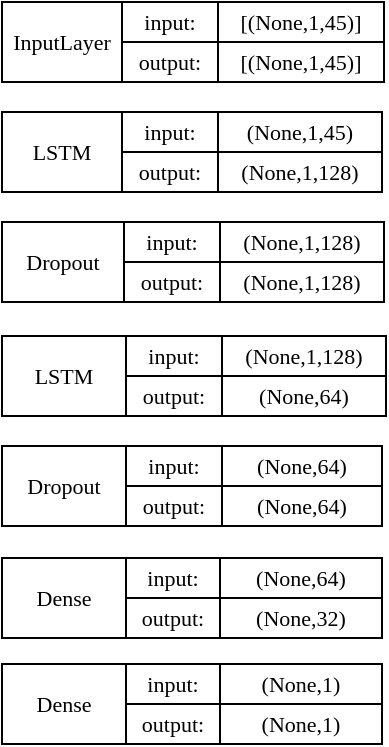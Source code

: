 <mxfile version="24.0.5" type="github">
  <diagram name="第 1 页" id="v9RPSZmyG27nppwmcgUL">
    <mxGraphModel dx="500" dy="269" grid="1" gridSize="10" guides="1" tooltips="1" connect="1" arrows="1" fold="1" page="1" pageScale="1" pageWidth="827" pageHeight="1169" math="0" shadow="0">
      <root>
        <mxCell id="0" />
        <mxCell id="1" parent="0" />
        <mxCell id="kB9ZSQ4HwHI6c62khaqU-4" value="&lt;font face=&quot;Times New Roman&quot; style=&quot;font-size: 11px;&quot;&gt;InputLayer&lt;/font&gt;" style="rounded=0;whiteSpace=wrap;html=1;" parent="1" vertex="1">
          <mxGeometry x="140" y="130" width="60" height="40" as="geometry" />
        </mxCell>
        <mxCell id="5W37KTwOWcpMK6efWmW7-2" value="" style="shape=table;startSize=0;container=1;collapsible=0;childLayout=tableLayout;" vertex="1" parent="1">
          <mxGeometry x="200" y="130" width="131" height="40" as="geometry" />
        </mxCell>
        <mxCell id="5W37KTwOWcpMK6efWmW7-3" value="" style="shape=tableRow;horizontal=0;startSize=0;swimlaneHead=0;swimlaneBody=0;strokeColor=inherit;top=0;left=0;bottom=0;right=0;collapsible=0;dropTarget=0;fillColor=none;points=[[0,0.5],[1,0.5]];portConstraint=eastwest;" vertex="1" parent="5W37KTwOWcpMK6efWmW7-2">
          <mxGeometry width="131" height="20" as="geometry" />
        </mxCell>
        <mxCell id="5W37KTwOWcpMK6efWmW7-4" value="&lt;font style=&quot;vertical-align: inherit;&quot;&gt;&lt;font face=&quot;Times New Roman&quot; style=&quot;vertical-align: inherit; font-size: 11px;&quot;&gt;input:&lt;/font&gt;&lt;/font&gt;" style="shape=partialRectangle;html=1;whiteSpace=wrap;connectable=0;strokeColor=inherit;overflow=hidden;fillColor=none;top=0;left=0;bottom=0;right=0;pointerEvents=1;" vertex="1" parent="5W37KTwOWcpMK6efWmW7-3">
          <mxGeometry width="48" height="20" as="geometry">
            <mxRectangle width="48" height="20" as="alternateBounds" />
          </mxGeometry>
        </mxCell>
        <mxCell id="5W37KTwOWcpMK6efWmW7-5" value="&lt;font face=&quot;Times New Roman&quot; style=&quot;font-size: 11px;&quot;&gt;[(None,1,45)]&lt;/font&gt;" style="shape=partialRectangle;html=1;whiteSpace=wrap;connectable=0;strokeColor=inherit;overflow=hidden;fillColor=none;top=0;left=0;bottom=0;right=0;pointerEvents=1;" vertex="1" parent="5W37KTwOWcpMK6efWmW7-3">
          <mxGeometry x="48" width="83" height="20" as="geometry">
            <mxRectangle width="83" height="20" as="alternateBounds" />
          </mxGeometry>
        </mxCell>
        <mxCell id="5W37KTwOWcpMK6efWmW7-6" value="" style="shape=tableRow;horizontal=0;startSize=0;swimlaneHead=0;swimlaneBody=0;strokeColor=inherit;top=0;left=0;bottom=0;right=0;collapsible=0;dropTarget=0;fillColor=none;points=[[0,0.5],[1,0.5]];portConstraint=eastwest;" vertex="1" parent="5W37KTwOWcpMK6efWmW7-2">
          <mxGeometry y="20" width="131" height="20" as="geometry" />
        </mxCell>
        <mxCell id="5W37KTwOWcpMK6efWmW7-7" value="&lt;font face=&quot;Times New Roman&quot; style=&quot;font-size: 11px;&quot;&gt;output:&lt;/font&gt;" style="shape=partialRectangle;html=1;whiteSpace=wrap;connectable=0;strokeColor=inherit;overflow=hidden;fillColor=none;top=0;left=0;bottom=0;right=0;pointerEvents=1;" vertex="1" parent="5W37KTwOWcpMK6efWmW7-6">
          <mxGeometry width="48" height="20" as="geometry">
            <mxRectangle width="48" height="20" as="alternateBounds" />
          </mxGeometry>
        </mxCell>
        <mxCell id="5W37KTwOWcpMK6efWmW7-8" value="&lt;font face=&quot;Times New Roman&quot; style=&quot;font-size: 11px;&quot;&gt;[(None,1,45)]&lt;/font&gt;" style="shape=partialRectangle;html=1;whiteSpace=wrap;connectable=0;strokeColor=inherit;overflow=hidden;fillColor=none;top=0;left=0;bottom=0;right=0;pointerEvents=1;" vertex="1" parent="5W37KTwOWcpMK6efWmW7-6">
          <mxGeometry x="48" width="83" height="20" as="geometry">
            <mxRectangle width="83" height="20" as="alternateBounds" />
          </mxGeometry>
        </mxCell>
        <mxCell id="5W37KTwOWcpMK6efWmW7-9" value="&lt;font face=&quot;Times New Roman&quot; style=&quot;font-size: 11px;&quot;&gt;LSTM&lt;/font&gt;" style="rounded=0;whiteSpace=wrap;html=1;" vertex="1" parent="1">
          <mxGeometry x="140" y="185" width="60" height="40" as="geometry" />
        </mxCell>
        <mxCell id="5W37KTwOWcpMK6efWmW7-10" value="" style="shape=table;startSize=0;container=1;collapsible=0;childLayout=tableLayout;" vertex="1" parent="1">
          <mxGeometry x="200" y="185" width="130" height="40" as="geometry" />
        </mxCell>
        <mxCell id="5W37KTwOWcpMK6efWmW7-11" value="" style="shape=tableRow;horizontal=0;startSize=0;swimlaneHead=0;swimlaneBody=0;strokeColor=inherit;top=0;left=0;bottom=0;right=0;collapsible=0;dropTarget=0;fillColor=none;points=[[0,0.5],[1,0.5]];portConstraint=eastwest;" vertex="1" parent="5W37KTwOWcpMK6efWmW7-10">
          <mxGeometry width="130" height="20" as="geometry" />
        </mxCell>
        <mxCell id="5W37KTwOWcpMK6efWmW7-12" value="&lt;font style=&quot;vertical-align: inherit;&quot;&gt;&lt;font face=&quot;Times New Roman&quot; style=&quot;vertical-align: inherit; font-size: 11px;&quot;&gt;input:&lt;/font&gt;&lt;/font&gt;" style="shape=partialRectangle;html=1;whiteSpace=wrap;connectable=0;strokeColor=inherit;overflow=hidden;fillColor=none;top=0;left=0;bottom=0;right=0;pointerEvents=1;" vertex="1" parent="5W37KTwOWcpMK6efWmW7-11">
          <mxGeometry width="48" height="20" as="geometry">
            <mxRectangle width="48" height="20" as="alternateBounds" />
          </mxGeometry>
        </mxCell>
        <mxCell id="5W37KTwOWcpMK6efWmW7-13" value="&lt;font face=&quot;Times New Roman&quot; style=&quot;font-size: 11px;&quot;&gt;(None,1,45)&lt;/font&gt;" style="shape=partialRectangle;html=1;whiteSpace=wrap;connectable=0;strokeColor=inherit;overflow=hidden;fillColor=none;top=0;left=0;bottom=0;right=0;pointerEvents=1;" vertex="1" parent="5W37KTwOWcpMK6efWmW7-11">
          <mxGeometry x="48" width="82" height="20" as="geometry">
            <mxRectangle width="82" height="20" as="alternateBounds" />
          </mxGeometry>
        </mxCell>
        <mxCell id="5W37KTwOWcpMK6efWmW7-14" value="" style="shape=tableRow;horizontal=0;startSize=0;swimlaneHead=0;swimlaneBody=0;strokeColor=inherit;top=0;left=0;bottom=0;right=0;collapsible=0;dropTarget=0;fillColor=none;points=[[0,0.5],[1,0.5]];portConstraint=eastwest;" vertex="1" parent="5W37KTwOWcpMK6efWmW7-10">
          <mxGeometry y="20" width="130" height="20" as="geometry" />
        </mxCell>
        <mxCell id="5W37KTwOWcpMK6efWmW7-15" value="&lt;font face=&quot;Times New Roman&quot; style=&quot;font-size: 11px;&quot;&gt;output:&lt;/font&gt;" style="shape=partialRectangle;html=1;whiteSpace=wrap;connectable=0;strokeColor=inherit;overflow=hidden;fillColor=none;top=0;left=0;bottom=0;right=0;pointerEvents=1;" vertex="1" parent="5W37KTwOWcpMK6efWmW7-14">
          <mxGeometry width="48" height="20" as="geometry">
            <mxRectangle width="48" height="20" as="alternateBounds" />
          </mxGeometry>
        </mxCell>
        <mxCell id="5W37KTwOWcpMK6efWmW7-16" value="&lt;span style=&quot;font-family: &amp;quot;Times New Roman&amp;quot;; font-size: 11px;&quot;&gt;(None,1,128)&lt;/span&gt;" style="shape=partialRectangle;html=1;whiteSpace=wrap;connectable=0;strokeColor=inherit;overflow=hidden;fillColor=none;top=0;left=0;bottom=0;right=0;pointerEvents=1;" vertex="1" parent="5W37KTwOWcpMK6efWmW7-14">
          <mxGeometry x="48" width="82" height="20" as="geometry">
            <mxRectangle width="82" height="20" as="alternateBounds" />
          </mxGeometry>
        </mxCell>
        <mxCell id="5W37KTwOWcpMK6efWmW7-35" value="" style="shape=table;startSize=0;container=1;collapsible=0;childLayout=tableLayout;" vertex="1" parent="1">
          <mxGeometry x="201" y="240" width="130" height="40" as="geometry" />
        </mxCell>
        <mxCell id="5W37KTwOWcpMK6efWmW7-36" value="" style="shape=tableRow;horizontal=0;startSize=0;swimlaneHead=0;swimlaneBody=0;strokeColor=inherit;top=0;left=0;bottom=0;right=0;collapsible=0;dropTarget=0;fillColor=none;points=[[0,0.5],[1,0.5]];portConstraint=eastwest;" vertex="1" parent="5W37KTwOWcpMK6efWmW7-35">
          <mxGeometry width="130" height="20" as="geometry" />
        </mxCell>
        <mxCell id="5W37KTwOWcpMK6efWmW7-37" value="&lt;font style=&quot;vertical-align: inherit;&quot;&gt;&lt;font face=&quot;Times New Roman&quot; style=&quot;vertical-align: inherit; font-size: 11px;&quot;&gt;input:&lt;/font&gt;&lt;/font&gt;" style="shape=partialRectangle;html=1;whiteSpace=wrap;connectable=0;strokeColor=inherit;overflow=hidden;fillColor=none;top=0;left=0;bottom=0;right=0;pointerEvents=1;" vertex="1" parent="5W37KTwOWcpMK6efWmW7-36">
          <mxGeometry width="48" height="20" as="geometry">
            <mxRectangle width="48" height="20" as="alternateBounds" />
          </mxGeometry>
        </mxCell>
        <mxCell id="5W37KTwOWcpMK6efWmW7-38" value="&lt;font face=&quot;Times New Roman&quot; style=&quot;font-size: 11px;&quot;&gt;(None,1,128)&lt;/font&gt;" style="shape=partialRectangle;html=1;whiteSpace=wrap;connectable=0;strokeColor=inherit;overflow=hidden;fillColor=none;top=0;left=0;bottom=0;right=0;pointerEvents=1;" vertex="1" parent="5W37KTwOWcpMK6efWmW7-36">
          <mxGeometry x="48" width="82" height="20" as="geometry">
            <mxRectangle width="82" height="20" as="alternateBounds" />
          </mxGeometry>
        </mxCell>
        <mxCell id="5W37KTwOWcpMK6efWmW7-39" value="" style="shape=tableRow;horizontal=0;startSize=0;swimlaneHead=0;swimlaneBody=0;strokeColor=inherit;top=0;left=0;bottom=0;right=0;collapsible=0;dropTarget=0;fillColor=none;points=[[0,0.5],[1,0.5]];portConstraint=eastwest;" vertex="1" parent="5W37KTwOWcpMK6efWmW7-35">
          <mxGeometry y="20" width="130" height="20" as="geometry" />
        </mxCell>
        <mxCell id="5W37KTwOWcpMK6efWmW7-40" value="&lt;font face=&quot;Times New Roman&quot; style=&quot;font-size: 11px;&quot;&gt;output:&lt;/font&gt;" style="shape=partialRectangle;html=1;whiteSpace=wrap;connectable=0;strokeColor=inherit;overflow=hidden;fillColor=none;top=0;left=0;bottom=0;right=0;pointerEvents=1;" vertex="1" parent="5W37KTwOWcpMK6efWmW7-39">
          <mxGeometry width="48" height="20" as="geometry">
            <mxRectangle width="48" height="20" as="alternateBounds" />
          </mxGeometry>
        </mxCell>
        <mxCell id="5W37KTwOWcpMK6efWmW7-41" value="&lt;span style=&quot;font-family: &amp;quot;Times New Roman&amp;quot;; font-size: 11px;&quot;&gt;(None,1,128)&lt;/span&gt;" style="shape=partialRectangle;html=1;whiteSpace=wrap;connectable=0;strokeColor=inherit;overflow=hidden;fillColor=none;top=0;left=0;bottom=0;right=0;pointerEvents=1;" vertex="1" parent="5W37KTwOWcpMK6efWmW7-39">
          <mxGeometry x="48" width="82" height="20" as="geometry">
            <mxRectangle width="82" height="20" as="alternateBounds" />
          </mxGeometry>
        </mxCell>
        <mxCell id="5W37KTwOWcpMK6efWmW7-42" value="&lt;font face=&quot;Times New Roman&quot; style=&quot;font-size: 11px;&quot;&gt;Dropout&lt;/font&gt;" style="rounded=0;whiteSpace=wrap;html=1;" vertex="1" parent="1">
          <mxGeometry x="140" y="240" width="61" height="40" as="geometry" />
        </mxCell>
        <mxCell id="5W37KTwOWcpMK6efWmW7-48" value="" style="shape=table;startSize=0;container=1;collapsible=0;childLayout=tableLayout;" vertex="1" parent="1">
          <mxGeometry x="202" y="297" width="130" height="40" as="geometry" />
        </mxCell>
        <mxCell id="5W37KTwOWcpMK6efWmW7-49" value="" style="shape=tableRow;horizontal=0;startSize=0;swimlaneHead=0;swimlaneBody=0;strokeColor=inherit;top=0;left=0;bottom=0;right=0;collapsible=0;dropTarget=0;fillColor=none;points=[[0,0.5],[1,0.5]];portConstraint=eastwest;" vertex="1" parent="5W37KTwOWcpMK6efWmW7-48">
          <mxGeometry width="130" height="20" as="geometry" />
        </mxCell>
        <mxCell id="5W37KTwOWcpMK6efWmW7-50" value="&lt;font style=&quot;vertical-align: inherit;&quot;&gt;&lt;font face=&quot;Times New Roman&quot; style=&quot;vertical-align: inherit; font-size: 11px;&quot;&gt;input:&lt;/font&gt;&lt;/font&gt;" style="shape=partialRectangle;html=1;whiteSpace=wrap;connectable=0;strokeColor=inherit;overflow=hidden;fillColor=none;top=0;left=0;bottom=0;right=0;pointerEvents=1;" vertex="1" parent="5W37KTwOWcpMK6efWmW7-49">
          <mxGeometry width="48" height="20" as="geometry">
            <mxRectangle width="48" height="20" as="alternateBounds" />
          </mxGeometry>
        </mxCell>
        <mxCell id="5W37KTwOWcpMK6efWmW7-51" value="&lt;font face=&quot;Times New Roman&quot; style=&quot;font-size: 11px;&quot;&gt;(None,1,128)&lt;/font&gt;" style="shape=partialRectangle;html=1;whiteSpace=wrap;connectable=0;strokeColor=inherit;overflow=hidden;fillColor=none;top=0;left=0;bottom=0;right=0;pointerEvents=1;" vertex="1" parent="5W37KTwOWcpMK6efWmW7-49">
          <mxGeometry x="48" width="82" height="20" as="geometry">
            <mxRectangle width="82" height="20" as="alternateBounds" />
          </mxGeometry>
        </mxCell>
        <mxCell id="5W37KTwOWcpMK6efWmW7-52" value="" style="shape=tableRow;horizontal=0;startSize=0;swimlaneHead=0;swimlaneBody=0;strokeColor=inherit;top=0;left=0;bottom=0;right=0;collapsible=0;dropTarget=0;fillColor=none;points=[[0,0.5],[1,0.5]];portConstraint=eastwest;" vertex="1" parent="5W37KTwOWcpMK6efWmW7-48">
          <mxGeometry y="20" width="130" height="20" as="geometry" />
        </mxCell>
        <mxCell id="5W37KTwOWcpMK6efWmW7-53" value="&lt;font face=&quot;Times New Roman&quot; style=&quot;font-size: 11px;&quot;&gt;output:&lt;/font&gt;" style="shape=partialRectangle;html=1;whiteSpace=wrap;connectable=0;strokeColor=inherit;overflow=hidden;fillColor=none;top=0;left=0;bottom=0;right=0;pointerEvents=1;" vertex="1" parent="5W37KTwOWcpMK6efWmW7-52">
          <mxGeometry width="48" height="20" as="geometry">
            <mxRectangle width="48" height="20" as="alternateBounds" />
          </mxGeometry>
        </mxCell>
        <mxCell id="5W37KTwOWcpMK6efWmW7-54" value="&lt;span style=&quot;font-family: &amp;quot;Times New Roman&amp;quot;; font-size: 11px;&quot;&gt;(None,64)&lt;/span&gt;" style="shape=partialRectangle;html=1;whiteSpace=wrap;connectable=0;strokeColor=inherit;overflow=hidden;fillColor=none;top=0;left=0;bottom=0;right=0;pointerEvents=1;" vertex="1" parent="5W37KTwOWcpMK6efWmW7-52">
          <mxGeometry x="48" width="82" height="20" as="geometry">
            <mxRectangle width="82" height="20" as="alternateBounds" />
          </mxGeometry>
        </mxCell>
        <mxCell id="5W37KTwOWcpMK6efWmW7-55" value="&lt;font face=&quot;Times New Roman&quot; style=&quot;font-size: 11px;&quot;&gt;LSTM&lt;/font&gt;" style="rounded=0;whiteSpace=wrap;html=1;" vertex="1" parent="1">
          <mxGeometry x="140" y="297" width="62" height="40" as="geometry" />
        </mxCell>
        <mxCell id="5W37KTwOWcpMK6efWmW7-56" value="" style="shape=partialRectangle;html=1;whiteSpace=wrap;connectable=0;strokeColor=inherit;overflow=hidden;fillColor=none;top=0;left=0;bottom=0;right=0;pointerEvents=1;" vertex="1" parent="1">
          <mxGeometry x="202" y="297" width="48" height="38" as="geometry">
            <mxRectangle width="48" height="20" as="alternateBounds" />
          </mxGeometry>
        </mxCell>
        <mxCell id="5W37KTwOWcpMK6efWmW7-59" value="" style="shape=table;startSize=0;container=1;collapsible=0;childLayout=tableLayout;" vertex="1" parent="1">
          <mxGeometry x="202" y="352" width="128" height="40" as="geometry" />
        </mxCell>
        <mxCell id="5W37KTwOWcpMK6efWmW7-60" value="" style="shape=tableRow;horizontal=0;startSize=0;swimlaneHead=0;swimlaneBody=0;strokeColor=inherit;top=0;left=0;bottom=0;right=0;collapsible=0;dropTarget=0;fillColor=none;points=[[0,0.5],[1,0.5]];portConstraint=eastwest;" vertex="1" parent="5W37KTwOWcpMK6efWmW7-59">
          <mxGeometry width="128" height="20" as="geometry" />
        </mxCell>
        <mxCell id="5W37KTwOWcpMK6efWmW7-61" value="&lt;font style=&quot;vertical-align: inherit;&quot;&gt;&lt;font face=&quot;Times New Roman&quot; style=&quot;vertical-align: inherit; font-size: 11px;&quot;&gt;input:&lt;/font&gt;&lt;/font&gt;" style="shape=partialRectangle;html=1;whiteSpace=wrap;connectable=0;strokeColor=inherit;overflow=hidden;fillColor=none;top=0;left=0;bottom=0;right=0;pointerEvents=1;" vertex="1" parent="5W37KTwOWcpMK6efWmW7-60">
          <mxGeometry width="48" height="20" as="geometry">
            <mxRectangle width="48" height="20" as="alternateBounds" />
          </mxGeometry>
        </mxCell>
        <mxCell id="5W37KTwOWcpMK6efWmW7-62" value="&lt;span style=&quot;font-family: &amp;quot;Times New Roman&amp;quot;; font-size: 11px;&quot;&gt;(None,64)&lt;/span&gt;" style="shape=partialRectangle;html=1;whiteSpace=wrap;connectable=0;strokeColor=inherit;overflow=hidden;fillColor=none;top=0;left=0;bottom=0;right=0;pointerEvents=1;" vertex="1" parent="5W37KTwOWcpMK6efWmW7-60">
          <mxGeometry x="48" width="80" height="20" as="geometry">
            <mxRectangle width="80" height="20" as="alternateBounds" />
          </mxGeometry>
        </mxCell>
        <mxCell id="5W37KTwOWcpMK6efWmW7-63" value="" style="shape=tableRow;horizontal=0;startSize=0;swimlaneHead=0;swimlaneBody=0;strokeColor=inherit;top=0;left=0;bottom=0;right=0;collapsible=0;dropTarget=0;fillColor=none;points=[[0,0.5],[1,0.5]];portConstraint=eastwest;" vertex="1" parent="5W37KTwOWcpMK6efWmW7-59">
          <mxGeometry y="20" width="128" height="20" as="geometry" />
        </mxCell>
        <mxCell id="5W37KTwOWcpMK6efWmW7-64" value="&lt;font face=&quot;Times New Roman&quot; style=&quot;font-size: 11px;&quot;&gt;output:&lt;/font&gt;" style="shape=partialRectangle;html=1;whiteSpace=wrap;connectable=0;strokeColor=inherit;overflow=hidden;fillColor=none;top=0;left=0;bottom=0;right=0;pointerEvents=1;" vertex="1" parent="5W37KTwOWcpMK6efWmW7-63">
          <mxGeometry width="48" height="20" as="geometry">
            <mxRectangle width="48" height="20" as="alternateBounds" />
          </mxGeometry>
        </mxCell>
        <mxCell id="5W37KTwOWcpMK6efWmW7-65" value="&lt;span style=&quot;font-family: &amp;quot;Times New Roman&amp;quot;; font-size: 11px;&quot;&gt;(None,64)&lt;/span&gt;" style="shape=partialRectangle;html=1;whiteSpace=wrap;connectable=0;strokeColor=inherit;overflow=hidden;fillColor=none;top=0;left=0;bottom=0;right=0;pointerEvents=1;" vertex="1" parent="5W37KTwOWcpMK6efWmW7-63">
          <mxGeometry x="48" width="80" height="20" as="geometry">
            <mxRectangle width="80" height="20" as="alternateBounds" />
          </mxGeometry>
        </mxCell>
        <mxCell id="5W37KTwOWcpMK6efWmW7-66" value="&lt;span style=&quot;font-family: &amp;quot;Times New Roman&amp;quot;; font-size: 11px;&quot;&gt;Dropout&lt;/span&gt;" style="rounded=0;whiteSpace=wrap;html=1;" vertex="1" parent="1">
          <mxGeometry x="140" y="352" width="62" height="40" as="geometry" />
        </mxCell>
        <mxCell id="5W37KTwOWcpMK6efWmW7-69" value="" style="shape=table;startSize=0;container=1;collapsible=0;childLayout=tableLayout;" vertex="1" parent="1">
          <mxGeometry x="202" y="408" width="128" height="40" as="geometry" />
        </mxCell>
        <mxCell id="5W37KTwOWcpMK6efWmW7-70" value="" style="shape=tableRow;horizontal=0;startSize=0;swimlaneHead=0;swimlaneBody=0;strokeColor=inherit;top=0;left=0;bottom=0;right=0;collapsible=0;dropTarget=0;fillColor=none;points=[[0,0.5],[1,0.5]];portConstraint=eastwest;" vertex="1" parent="5W37KTwOWcpMK6efWmW7-69">
          <mxGeometry width="128" height="20" as="geometry" />
        </mxCell>
        <mxCell id="5W37KTwOWcpMK6efWmW7-71" value="&lt;font style=&quot;vertical-align: inherit;&quot;&gt;&lt;font face=&quot;Times New Roman&quot; style=&quot;vertical-align: inherit; font-size: 11px;&quot;&gt;input:&lt;/font&gt;&lt;/font&gt;" style="shape=partialRectangle;html=1;whiteSpace=wrap;connectable=0;strokeColor=inherit;overflow=hidden;fillColor=none;top=0;left=0;bottom=0;right=0;pointerEvents=1;" vertex="1" parent="5W37KTwOWcpMK6efWmW7-70">
          <mxGeometry width="47" height="20" as="geometry">
            <mxRectangle width="47" height="20" as="alternateBounds" />
          </mxGeometry>
        </mxCell>
        <mxCell id="5W37KTwOWcpMK6efWmW7-72" value="&lt;span style=&quot;font-family: &amp;quot;Times New Roman&amp;quot;; font-size: 11px;&quot;&gt;(None,64)&lt;/span&gt;" style="shape=partialRectangle;html=1;whiteSpace=wrap;connectable=0;strokeColor=inherit;overflow=hidden;fillColor=none;top=0;left=0;bottom=0;right=0;pointerEvents=1;" vertex="1" parent="5W37KTwOWcpMK6efWmW7-70">
          <mxGeometry x="47" width="81" height="20" as="geometry">
            <mxRectangle width="81" height="20" as="alternateBounds" />
          </mxGeometry>
        </mxCell>
        <mxCell id="5W37KTwOWcpMK6efWmW7-73" value="" style="shape=tableRow;horizontal=0;startSize=0;swimlaneHead=0;swimlaneBody=0;strokeColor=inherit;top=0;left=0;bottom=0;right=0;collapsible=0;dropTarget=0;fillColor=none;points=[[0,0.5],[1,0.5]];portConstraint=eastwest;" vertex="1" parent="5W37KTwOWcpMK6efWmW7-69">
          <mxGeometry y="20" width="128" height="20" as="geometry" />
        </mxCell>
        <mxCell id="5W37KTwOWcpMK6efWmW7-74" value="&lt;font face=&quot;Times New Roman&quot; style=&quot;font-size: 11px;&quot;&gt;output:&lt;/font&gt;" style="shape=partialRectangle;html=1;whiteSpace=wrap;connectable=0;strokeColor=inherit;overflow=hidden;fillColor=none;top=0;left=0;bottom=0;right=0;pointerEvents=1;" vertex="1" parent="5W37KTwOWcpMK6efWmW7-73">
          <mxGeometry width="47" height="20" as="geometry">
            <mxRectangle width="47" height="20" as="alternateBounds" />
          </mxGeometry>
        </mxCell>
        <mxCell id="5W37KTwOWcpMK6efWmW7-75" value="&lt;span style=&quot;font-family: &amp;quot;Times New Roman&amp;quot;; font-size: 11px;&quot;&gt;(None,32)&lt;/span&gt;" style="shape=partialRectangle;html=1;whiteSpace=wrap;connectable=0;strokeColor=inherit;overflow=hidden;fillColor=none;top=0;left=0;bottom=0;right=0;pointerEvents=1;" vertex="1" parent="5W37KTwOWcpMK6efWmW7-73">
          <mxGeometry x="47" width="81" height="20" as="geometry">
            <mxRectangle width="81" height="20" as="alternateBounds" />
          </mxGeometry>
        </mxCell>
        <mxCell id="5W37KTwOWcpMK6efWmW7-76" value="&lt;span style=&quot;font-family: &amp;quot;Times New Roman&amp;quot;; font-size: 11px;&quot;&gt;Dense&lt;/span&gt;" style="rounded=0;whiteSpace=wrap;html=1;" vertex="1" parent="1">
          <mxGeometry x="140" y="408" width="62" height="40" as="geometry" />
        </mxCell>
        <mxCell id="5W37KTwOWcpMK6efWmW7-79" value="" style="shape=table;startSize=0;container=1;collapsible=0;childLayout=tableLayout;" vertex="1" parent="1">
          <mxGeometry x="202" y="461" width="128" height="40" as="geometry" />
        </mxCell>
        <mxCell id="5W37KTwOWcpMK6efWmW7-80" value="" style="shape=tableRow;horizontal=0;startSize=0;swimlaneHead=0;swimlaneBody=0;strokeColor=inherit;top=0;left=0;bottom=0;right=0;collapsible=0;dropTarget=0;fillColor=none;points=[[0,0.5],[1,0.5]];portConstraint=eastwest;" vertex="1" parent="5W37KTwOWcpMK6efWmW7-79">
          <mxGeometry width="128" height="20" as="geometry" />
        </mxCell>
        <mxCell id="5W37KTwOWcpMK6efWmW7-81" value="&lt;font style=&quot;vertical-align: inherit;&quot;&gt;&lt;font face=&quot;Times New Roman&quot; style=&quot;vertical-align: inherit; font-size: 11px;&quot;&gt;input:&lt;/font&gt;&lt;/font&gt;" style="shape=partialRectangle;html=1;whiteSpace=wrap;connectable=0;strokeColor=inherit;overflow=hidden;fillColor=none;top=0;left=0;bottom=0;right=0;pointerEvents=1;" vertex="1" parent="5W37KTwOWcpMK6efWmW7-80">
          <mxGeometry width="47" height="20" as="geometry">
            <mxRectangle width="47" height="20" as="alternateBounds" />
          </mxGeometry>
        </mxCell>
        <mxCell id="5W37KTwOWcpMK6efWmW7-82" value="&lt;span style=&quot;font-family: &amp;quot;Times New Roman&amp;quot;; font-size: 11px;&quot;&gt;(None,1)&lt;/span&gt;" style="shape=partialRectangle;html=1;whiteSpace=wrap;connectable=0;strokeColor=inherit;overflow=hidden;fillColor=none;top=0;left=0;bottom=0;right=0;pointerEvents=1;" vertex="1" parent="5W37KTwOWcpMK6efWmW7-80">
          <mxGeometry x="47" width="81" height="20" as="geometry">
            <mxRectangle width="81" height="20" as="alternateBounds" />
          </mxGeometry>
        </mxCell>
        <mxCell id="5W37KTwOWcpMK6efWmW7-83" value="" style="shape=tableRow;horizontal=0;startSize=0;swimlaneHead=0;swimlaneBody=0;strokeColor=inherit;top=0;left=0;bottom=0;right=0;collapsible=0;dropTarget=0;fillColor=none;points=[[0,0.5],[1,0.5]];portConstraint=eastwest;" vertex="1" parent="5W37KTwOWcpMK6efWmW7-79">
          <mxGeometry y="20" width="128" height="20" as="geometry" />
        </mxCell>
        <mxCell id="5W37KTwOWcpMK6efWmW7-84" value="&lt;font face=&quot;Times New Roman&quot; style=&quot;font-size: 11px;&quot;&gt;output:&lt;/font&gt;" style="shape=partialRectangle;html=1;whiteSpace=wrap;connectable=0;strokeColor=inherit;overflow=hidden;fillColor=none;top=0;left=0;bottom=0;right=0;pointerEvents=1;" vertex="1" parent="5W37KTwOWcpMK6efWmW7-83">
          <mxGeometry width="47" height="20" as="geometry">
            <mxRectangle width="47" height="20" as="alternateBounds" />
          </mxGeometry>
        </mxCell>
        <mxCell id="5W37KTwOWcpMK6efWmW7-85" value="&lt;span style=&quot;font-family: &amp;quot;Times New Roman&amp;quot;; font-size: 11px;&quot;&gt;(None,1)&lt;/span&gt;" style="shape=partialRectangle;html=1;whiteSpace=wrap;connectable=0;strokeColor=inherit;overflow=hidden;fillColor=none;top=0;left=0;bottom=0;right=0;pointerEvents=1;" vertex="1" parent="5W37KTwOWcpMK6efWmW7-83">
          <mxGeometry x="47" width="81" height="20" as="geometry">
            <mxRectangle width="81" height="20" as="alternateBounds" />
          </mxGeometry>
        </mxCell>
        <mxCell id="5W37KTwOWcpMK6efWmW7-86" value="&lt;span style=&quot;font-family: &amp;quot;Times New Roman&amp;quot;; font-size: 11px;&quot;&gt;Dense&lt;/span&gt;" style="rounded=0;whiteSpace=wrap;html=1;" vertex="1" parent="1">
          <mxGeometry x="140" y="461" width="62" height="40" as="geometry" />
        </mxCell>
      </root>
    </mxGraphModel>
  </diagram>
</mxfile>
